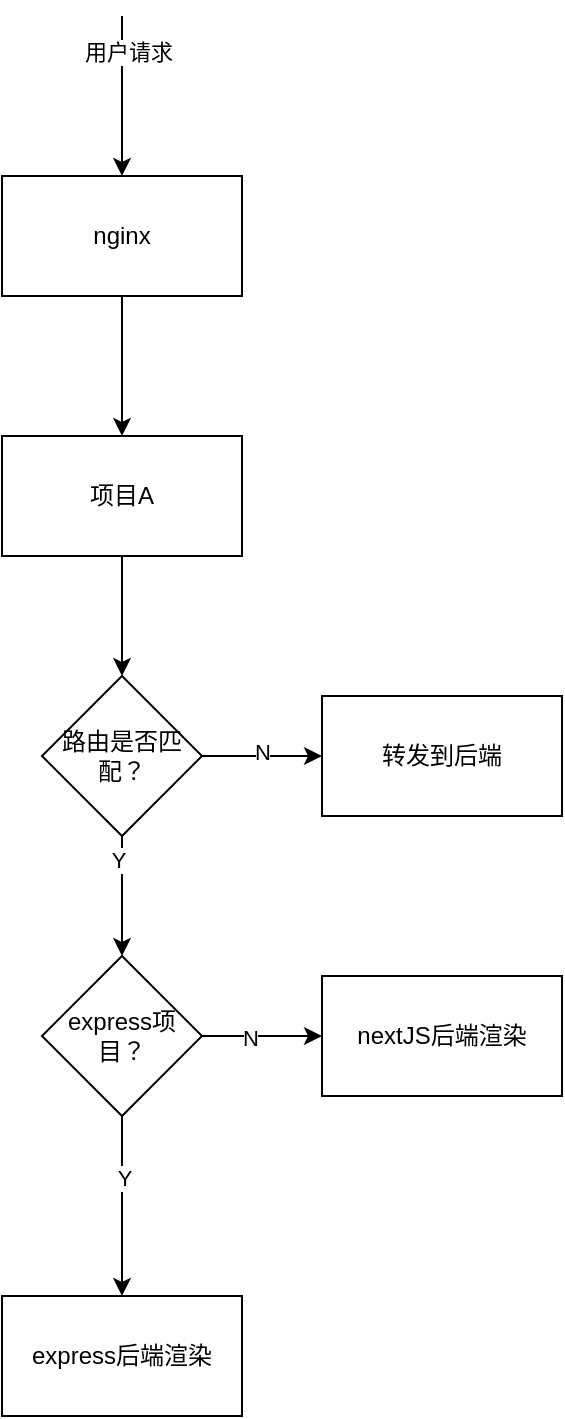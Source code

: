 <mxfile version="16.3.0" type="github">
  <diagram id="jk_vja2Ay0A6Vqk1h5BX" name="第 1 页">
    <mxGraphModel dx="1186" dy="682" grid="1" gridSize="10" guides="1" tooltips="1" connect="1" arrows="1" fold="1" page="1" pageScale="1" pageWidth="827" pageHeight="1169" math="0" shadow="0">
      <root>
        <mxCell id="0" />
        <mxCell id="1" parent="0" />
        <mxCell id="caCsXIrya2lTHfCwmMTg-7" style="edgeStyle=orthogonalEdgeStyle;rounded=0;orthogonalLoop=1;jettySize=auto;html=1;exitX=0.5;exitY=1;exitDx=0;exitDy=0;entryX=0.5;entryY=0;entryDx=0;entryDy=0;" edge="1" parent="1" source="caCsXIrya2lTHfCwmMTg-1" target="caCsXIrya2lTHfCwmMTg-6">
          <mxGeometry relative="1" as="geometry" />
        </mxCell>
        <mxCell id="caCsXIrya2lTHfCwmMTg-1" value="nginx" style="rounded=0;whiteSpace=wrap;html=1;" vertex="1" parent="1">
          <mxGeometry x="354" y="100" width="120" height="60" as="geometry" />
        </mxCell>
        <mxCell id="caCsXIrya2lTHfCwmMTg-4" value="" style="endArrow=classic;html=1;rounded=0;entryX=0.5;entryY=0;entryDx=0;entryDy=0;" edge="1" parent="1" target="caCsXIrya2lTHfCwmMTg-1">
          <mxGeometry width="50" height="50" relative="1" as="geometry">
            <mxPoint x="414" y="20" as="sourcePoint" />
            <mxPoint x="290" y="230" as="targetPoint" />
          </mxGeometry>
        </mxCell>
        <mxCell id="caCsXIrya2lTHfCwmMTg-5" value="用户请求" style="edgeLabel;html=1;align=center;verticalAlign=middle;resizable=0;points=[];" vertex="1" connectable="0" parent="caCsXIrya2lTHfCwmMTg-4">
          <mxGeometry x="-0.55" y="3" relative="1" as="geometry">
            <mxPoint as="offset" />
          </mxGeometry>
        </mxCell>
        <mxCell id="caCsXIrya2lTHfCwmMTg-9" value="" style="edgeStyle=orthogonalEdgeStyle;rounded=0;orthogonalLoop=1;jettySize=auto;html=1;entryX=0.5;entryY=0;entryDx=0;entryDy=0;" edge="1" parent="1" source="caCsXIrya2lTHfCwmMTg-6" target="caCsXIrya2lTHfCwmMTg-10">
          <mxGeometry relative="1" as="geometry">
            <mxPoint x="414" y="370" as="targetPoint" />
          </mxGeometry>
        </mxCell>
        <mxCell id="caCsXIrya2lTHfCwmMTg-6" value="项目A" style="rounded=0;whiteSpace=wrap;html=1;" vertex="1" parent="1">
          <mxGeometry x="354" y="230" width="120" height="60" as="geometry" />
        </mxCell>
        <mxCell id="caCsXIrya2lTHfCwmMTg-14" style="edgeStyle=orthogonalEdgeStyle;rounded=0;orthogonalLoop=1;jettySize=auto;html=1;exitX=0.5;exitY=1;exitDx=0;exitDy=0;" edge="1" parent="1" source="caCsXIrya2lTHfCwmMTg-10" target="caCsXIrya2lTHfCwmMTg-11">
          <mxGeometry relative="1" as="geometry" />
        </mxCell>
        <mxCell id="caCsXIrya2lTHfCwmMTg-18" value="Y" style="edgeLabel;html=1;align=center;verticalAlign=middle;resizable=0;points=[];" vertex="1" connectable="0" parent="caCsXIrya2lTHfCwmMTg-14">
          <mxGeometry x="-0.6" y="-2" relative="1" as="geometry">
            <mxPoint as="offset" />
          </mxGeometry>
        </mxCell>
        <mxCell id="caCsXIrya2lTHfCwmMTg-16" value="" style="edgeStyle=orthogonalEdgeStyle;rounded=0;orthogonalLoop=1;jettySize=auto;html=1;" edge="1" parent="1" source="caCsXIrya2lTHfCwmMTg-10" target="caCsXIrya2lTHfCwmMTg-15">
          <mxGeometry relative="1" as="geometry" />
        </mxCell>
        <mxCell id="caCsXIrya2lTHfCwmMTg-17" value="N" style="edgeLabel;html=1;align=center;verticalAlign=middle;resizable=0;points=[];" vertex="1" connectable="0" parent="caCsXIrya2lTHfCwmMTg-16">
          <mxGeometry y="2" relative="1" as="geometry">
            <mxPoint as="offset" />
          </mxGeometry>
        </mxCell>
        <mxCell id="caCsXIrya2lTHfCwmMTg-10" value="路由是否匹配？" style="rhombus;whiteSpace=wrap;html=1;" vertex="1" parent="1">
          <mxGeometry x="374" y="350" width="80" height="80" as="geometry" />
        </mxCell>
        <mxCell id="caCsXIrya2lTHfCwmMTg-20" value="" style="edgeStyle=orthogonalEdgeStyle;rounded=0;orthogonalLoop=1;jettySize=auto;html=1;" edge="1" parent="1" source="caCsXIrya2lTHfCwmMTg-11" target="caCsXIrya2lTHfCwmMTg-19">
          <mxGeometry relative="1" as="geometry" />
        </mxCell>
        <mxCell id="caCsXIrya2lTHfCwmMTg-21" value="Y" style="edgeLabel;html=1;align=center;verticalAlign=middle;resizable=0;points=[];" vertex="1" connectable="0" parent="caCsXIrya2lTHfCwmMTg-20">
          <mxGeometry x="-0.311" y="1" relative="1" as="geometry">
            <mxPoint as="offset" />
          </mxGeometry>
        </mxCell>
        <mxCell id="caCsXIrya2lTHfCwmMTg-23" value="" style="edgeStyle=orthogonalEdgeStyle;rounded=0;orthogonalLoop=1;jettySize=auto;html=1;" edge="1" parent="1" source="caCsXIrya2lTHfCwmMTg-11" target="caCsXIrya2lTHfCwmMTg-22">
          <mxGeometry relative="1" as="geometry" />
        </mxCell>
        <mxCell id="caCsXIrya2lTHfCwmMTg-24" value="N" style="edgeLabel;html=1;align=center;verticalAlign=middle;resizable=0;points=[];" vertex="1" connectable="0" parent="caCsXIrya2lTHfCwmMTg-23">
          <mxGeometry x="-0.2" y="-1" relative="1" as="geometry">
            <mxPoint as="offset" />
          </mxGeometry>
        </mxCell>
        <mxCell id="caCsXIrya2lTHfCwmMTg-11" value="express项目？" style="rhombus;whiteSpace=wrap;html=1;" vertex="1" parent="1">
          <mxGeometry x="374" y="490" width="80" height="80" as="geometry" />
        </mxCell>
        <mxCell id="caCsXIrya2lTHfCwmMTg-15" value="转发到后端" style="whiteSpace=wrap;html=1;" vertex="1" parent="1">
          <mxGeometry x="514" y="360" width="120" height="60" as="geometry" />
        </mxCell>
        <mxCell id="caCsXIrya2lTHfCwmMTg-19" value="express后端渲染" style="whiteSpace=wrap;html=1;" vertex="1" parent="1">
          <mxGeometry x="354" y="660" width="120" height="60" as="geometry" />
        </mxCell>
        <mxCell id="caCsXIrya2lTHfCwmMTg-22" value="nextJS后端渲染" style="whiteSpace=wrap;html=1;" vertex="1" parent="1">
          <mxGeometry x="514" y="500" width="120" height="60" as="geometry" />
        </mxCell>
      </root>
    </mxGraphModel>
  </diagram>
</mxfile>
